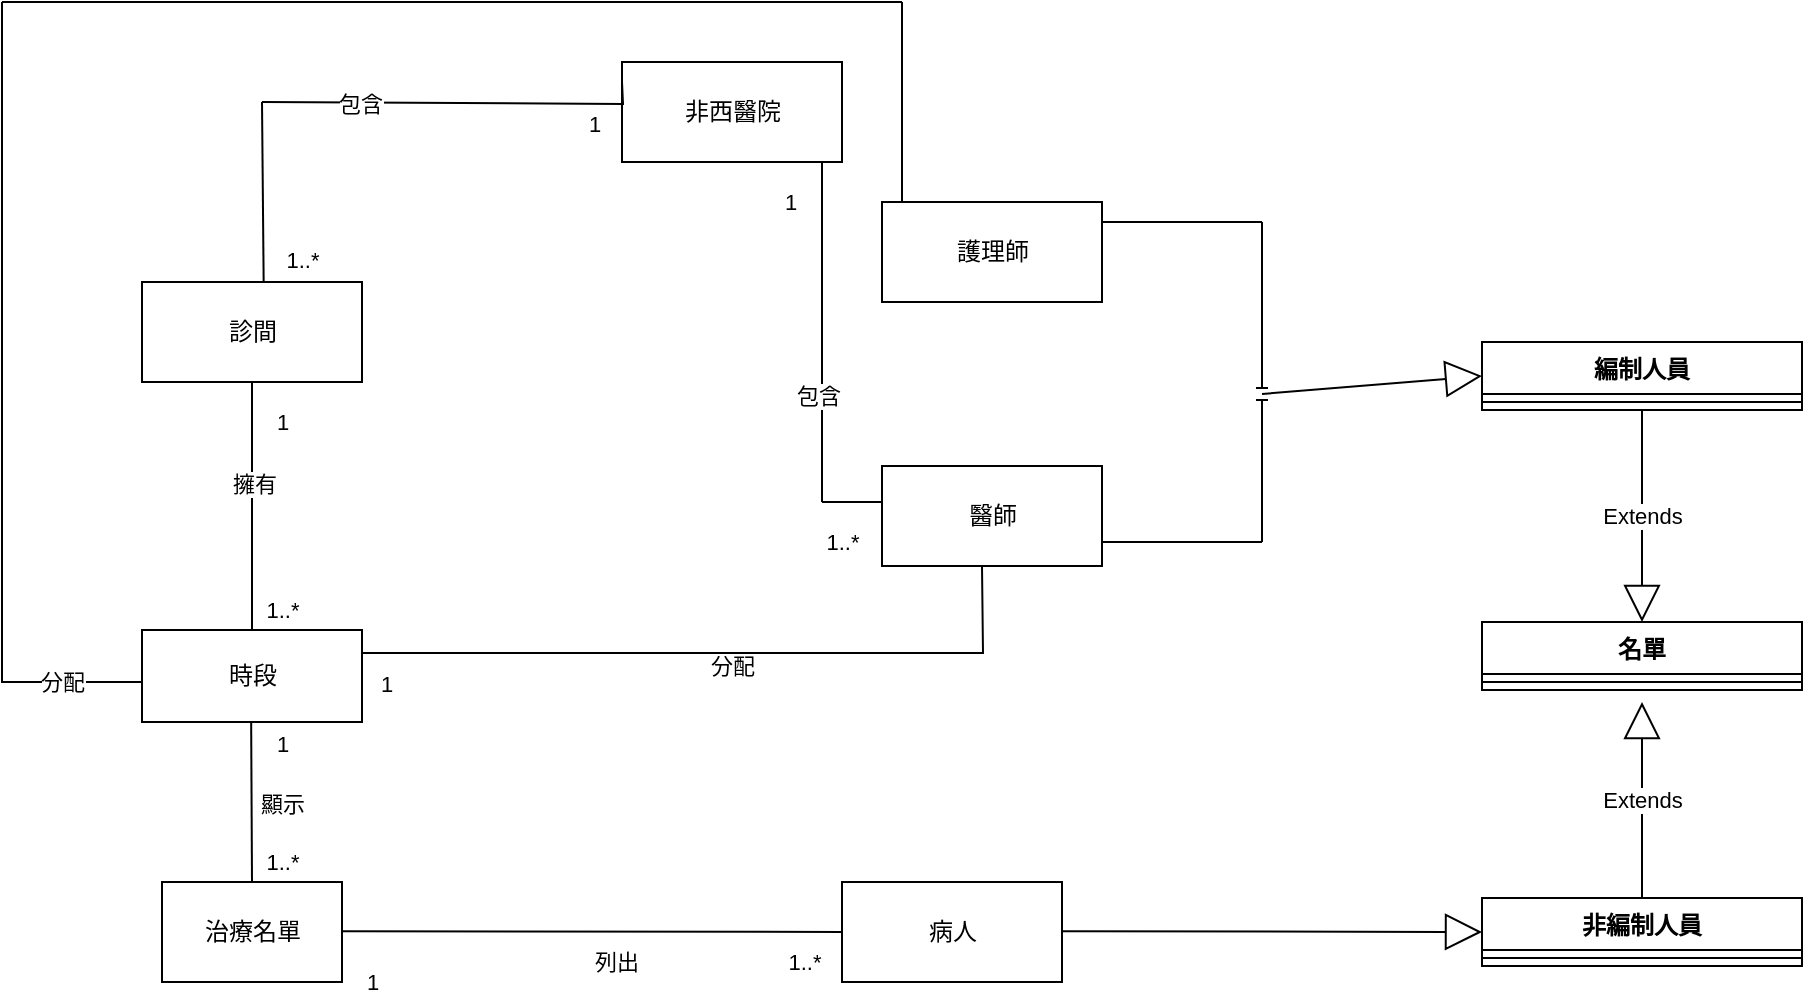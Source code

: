 <mxfile version="17.4.6" type="device"><diagram id="oKyxzHDayaN0CAhAsXDF" name="非西醫院領域模型"><mxGraphModel dx="1422" dy="762" grid="1" gridSize="10" guides="1" tooltips="1" connect="1" arrows="1" fold="1" page="1" pageScale="1" pageWidth="827" pageHeight="1169" math="0" shadow="0"><root><mxCell id="0"/><mxCell id="1" parent="0"/><mxCell id="izdsdHvSE0MYUB7M-D_a-1" value="非西醫院" style="html=1;" vertex="1" parent="1"><mxGeometry x="320" y="60" width="110" height="50" as="geometry"/></mxCell><mxCell id="izdsdHvSE0MYUB7M-D_a-2" value="診間" style="html=1;" vertex="1" parent="1"><mxGeometry x="80" y="170" width="110" height="50" as="geometry"/></mxCell><mxCell id="izdsdHvSE0MYUB7M-D_a-3" value="時段" style="html=1;" vertex="1" parent="1"><mxGeometry x="80" y="344" width="110" height="46" as="geometry"/></mxCell><mxCell id="izdsdHvSE0MYUB7M-D_a-4" value="醫師" style="html=1;" vertex="1" parent="1"><mxGeometry x="450" y="262" width="110" height="50" as="geometry"/></mxCell><mxCell id="izdsdHvSE0MYUB7M-D_a-5" value="治療名單" style="html=1;" vertex="1" parent="1"><mxGeometry x="90" y="470" width="90" height="50" as="geometry"/></mxCell><mxCell id="izdsdHvSE0MYUB7M-D_a-6" value="護理師" style="html=1;" vertex="1" parent="1"><mxGeometry x="450" y="130" width="110" height="50" as="geometry"/></mxCell><mxCell id="izdsdHvSE0MYUB7M-D_a-7" value="非編制人員" style="swimlane;fontStyle=1;align=center;verticalAlign=top;childLayout=stackLayout;horizontal=1;startSize=26;horizontalStack=0;resizeParent=1;resizeParentMax=0;resizeLast=0;collapsible=1;marginBottom=0;" vertex="1" parent="1"><mxGeometry x="750" y="478" width="160" height="34" as="geometry"><mxRectangle x="440" y="200" width="80" height="26" as="alternateBounds"/></mxGeometry></mxCell><mxCell id="izdsdHvSE0MYUB7M-D_a-8" value="" style="line;strokeWidth=1;fillColor=none;align=left;verticalAlign=middle;spacingTop=-1;spacingLeft=3;spacingRight=3;rotatable=0;labelPosition=right;points=[];portConstraint=eastwest;" vertex="1" parent="izdsdHvSE0MYUB7M-D_a-7"><mxGeometry y="26" width="160" height="8" as="geometry"/></mxCell><mxCell id="izdsdHvSE0MYUB7M-D_a-9" value="編制人員" style="swimlane;fontStyle=1;align=center;verticalAlign=top;childLayout=stackLayout;horizontal=1;startSize=26;horizontalStack=0;resizeParent=1;resizeParentMax=0;resizeLast=0;collapsible=1;marginBottom=0;" vertex="1" parent="1"><mxGeometry x="750" y="200" width="160" height="34" as="geometry"><mxRectangle x="440" y="200" width="80" height="26" as="alternateBounds"/></mxGeometry></mxCell><mxCell id="izdsdHvSE0MYUB7M-D_a-10" value="" style="endArrow=block;endSize=16;endFill=0;html=1;rounded=0;shadow=0;sketch=0;strokeWidth=1;jumpStyle=line;entryX=0;entryY=0.5;entryDx=0;entryDy=0;" edge="1" parent="izdsdHvSE0MYUB7M-D_a-9" target="izdsdHvSE0MYUB7M-D_a-9"><mxGeometry width="160" relative="1" as="geometry"><mxPoint x="-110" y="26" as="sourcePoint"/><mxPoint x="50" y="26" as="targetPoint"/></mxGeometry></mxCell><mxCell id="izdsdHvSE0MYUB7M-D_a-11" value="" style="line;strokeWidth=1;fillColor=none;align=left;verticalAlign=middle;spacingTop=-1;spacingLeft=3;spacingRight=3;rotatable=0;labelPosition=right;points=[];portConstraint=eastwest;" vertex="1" parent="izdsdHvSE0MYUB7M-D_a-9"><mxGeometry y="26" width="160" height="8" as="geometry"/></mxCell><mxCell id="izdsdHvSE0MYUB7M-D_a-12" value="病人" style="html=1;" vertex="1" parent="1"><mxGeometry x="430" y="470" width="110" height="50" as="geometry"/></mxCell><mxCell id="izdsdHvSE0MYUB7M-D_a-13" value="名單" style="swimlane;fontStyle=1;align=center;verticalAlign=top;childLayout=stackLayout;horizontal=1;startSize=26;horizontalStack=0;resizeParent=1;resizeParentMax=0;resizeLast=0;collapsible=1;marginBottom=0;" vertex="1" parent="1"><mxGeometry x="750" y="340" width="160" height="34" as="geometry"><mxRectangle x="440" y="200" width="80" height="26" as="alternateBounds"/></mxGeometry></mxCell><mxCell id="izdsdHvSE0MYUB7M-D_a-14" value="" style="line;strokeWidth=1;fillColor=none;align=left;verticalAlign=middle;spacingTop=-1;spacingLeft=3;spacingRight=3;rotatable=0;labelPosition=right;points=[];portConstraint=eastwest;" vertex="1" parent="izdsdHvSE0MYUB7M-D_a-13"><mxGeometry y="26" width="160" height="8" as="geometry"/></mxCell><mxCell id="izdsdHvSE0MYUB7M-D_a-15" value="" style="endArrow=none;html=1;rounded=0;" edge="1" parent="1"><mxGeometry width="50" height="50" relative="1" as="geometry"><mxPoint x="420" y="280" as="sourcePoint"/><mxPoint x="420" y="110" as="targetPoint"/></mxGeometry></mxCell><mxCell id="izdsdHvSE0MYUB7M-D_a-16" value="1" style="edgeLabel;html=1;align=center;verticalAlign=middle;resizable=0;points=[];" vertex="1" connectable="0" parent="izdsdHvSE0MYUB7M-D_a-15"><mxGeometry x="0.824" y="1" relative="1" as="geometry"><mxPoint x="-15" y="5" as="offset"/></mxGeometry></mxCell><mxCell id="izdsdHvSE0MYUB7M-D_a-17" value="1..*" style="edgeLabel;html=1;align=center;verticalAlign=middle;resizable=0;points=[];" vertex="1" connectable="0" parent="izdsdHvSE0MYUB7M-D_a-15"><mxGeometry x="-0.843" y="1" relative="1" as="geometry"><mxPoint x="11" y="33" as="offset"/></mxGeometry></mxCell><mxCell id="izdsdHvSE0MYUB7M-D_a-18" value="包含" style="edgeLabel;html=1;align=center;verticalAlign=middle;resizable=0;points=[];" vertex="1" connectable="0" parent="izdsdHvSE0MYUB7M-D_a-15"><mxGeometry x="-0.372" y="2" relative="1" as="geometry"><mxPoint as="offset"/></mxGeometry></mxCell><mxCell id="izdsdHvSE0MYUB7M-D_a-19" value="" style="endArrow=none;html=1;rounded=0;" edge="1" parent="1"><mxGeometry width="50" height="50" relative="1" as="geometry"><mxPoint x="420" y="280" as="sourcePoint"/><mxPoint x="450" y="280" as="targetPoint"/></mxGeometry></mxCell><mxCell id="izdsdHvSE0MYUB7M-D_a-20" value="" style="endArrow=none;html=1;edgeStyle=orthogonalEdgeStyle;rounded=0;shadow=0;sketch=0;strokeWidth=1;jumpStyle=line;" edge="1" parent="1"><mxGeometry relative="1" as="geometry"><mxPoint x="140" y="80" as="sourcePoint"/><mxPoint x="320" y="70" as="targetPoint"/></mxGeometry></mxCell><mxCell id="izdsdHvSE0MYUB7M-D_a-21" value="1" style="edgeLabel;html=1;align=center;verticalAlign=middle;resizable=0;points=[];" vertex="1" connectable="0" parent="izdsdHvSE0MYUB7M-D_a-20"><mxGeometry x="0.727" relative="1" as="geometry"><mxPoint y="10" as="offset"/></mxGeometry></mxCell><mxCell id="izdsdHvSE0MYUB7M-D_a-22" value="包含" style="edgeLabel;html=1;align=center;verticalAlign=middle;resizable=0;points=[];" vertex="1" connectable="0" parent="izdsdHvSE0MYUB7M-D_a-20"><mxGeometry x="-0.491" relative="1" as="geometry"><mxPoint as="offset"/></mxGeometry></mxCell><mxCell id="izdsdHvSE0MYUB7M-D_a-23" value="" style="endArrow=none;html=1;edgeStyle=orthogonalEdgeStyle;rounded=0;shadow=0;sketch=0;strokeWidth=1;jumpStyle=line;entryX=0;entryY=0.5;entryDx=0;entryDy=0;" edge="1" parent="1" target="izdsdHvSE0MYUB7M-D_a-12"><mxGeometry relative="1" as="geometry"><mxPoint x="180" y="494.58" as="sourcePoint"/><mxPoint x="340" y="494.58" as="targetPoint"/></mxGeometry></mxCell><mxCell id="izdsdHvSE0MYUB7M-D_a-24" value="1" style="edgeLabel;html=1;align=center;verticalAlign=middle;resizable=0;points=[];" vertex="1" connectable="0" parent="izdsdHvSE0MYUB7M-D_a-23"><mxGeometry x="-0.88" y="3" relative="1" as="geometry"><mxPoint y="28" as="offset"/></mxGeometry></mxCell><mxCell id="izdsdHvSE0MYUB7M-D_a-25" value="1..*" style="edgeLabel;html=1;align=center;verticalAlign=middle;resizable=0;points=[];" vertex="1" connectable="0" parent="izdsdHvSE0MYUB7M-D_a-23"><mxGeometry x="0.847" relative="1" as="geometry"><mxPoint y="15" as="offset"/></mxGeometry></mxCell><mxCell id="izdsdHvSE0MYUB7M-D_a-26" value="列出" style="edgeLabel;html=1;align=center;verticalAlign=middle;resizable=0;points=[];" vertex="1" connectable="0" parent="izdsdHvSE0MYUB7M-D_a-23"><mxGeometry x="0.095" y="3" relative="1" as="geometry"><mxPoint y="18" as="offset"/></mxGeometry></mxCell><mxCell id="izdsdHvSE0MYUB7M-D_a-27" value="" style="endArrow=none;html=1;edgeStyle=orthogonalEdgeStyle;rounded=0;shadow=0;sketch=0;strokeWidth=1;jumpStyle=line;exitX=0.553;exitY=0;exitDx=0;exitDy=0;exitPerimeter=0;" edge="1" parent="1" source="izdsdHvSE0MYUB7M-D_a-2"><mxGeometry relative="1" as="geometry"><mxPoint x="50" y="120" as="sourcePoint"/><mxPoint x="140" y="80" as="targetPoint"/></mxGeometry></mxCell><mxCell id="izdsdHvSE0MYUB7M-D_a-28" value="1..*" style="edgeLabel;html=1;align=center;verticalAlign=middle;resizable=0;points=[];" vertex="1" connectable="0" parent="izdsdHvSE0MYUB7M-D_a-27"><mxGeometry x="-0.761" y="2" relative="1" as="geometry"><mxPoint x="21" as="offset"/></mxGeometry></mxCell><mxCell id="izdsdHvSE0MYUB7M-D_a-29" value="" style="endArrow=none;html=1;edgeStyle=orthogonalEdgeStyle;rounded=0;shadow=0;sketch=0;strokeWidth=1;jumpStyle=line;entryX=0.5;entryY=0;entryDx=0;entryDy=0;" edge="1" parent="1" target="izdsdHvSE0MYUB7M-D_a-3"><mxGeometry relative="1" as="geometry"><mxPoint x="135" y="220" as="sourcePoint"/><mxPoint x="134.58" y="378" as="targetPoint"/></mxGeometry></mxCell><mxCell id="izdsdHvSE0MYUB7M-D_a-30" value="1" style="edgeLabel;html=1;align=center;verticalAlign=middle;resizable=0;points=[];" vertex="1" connectable="0" parent="izdsdHvSE0MYUB7M-D_a-29"><mxGeometry x="-0.691" y="2" relative="1" as="geometry"><mxPoint x="13" y="1" as="offset"/></mxGeometry></mxCell><mxCell id="izdsdHvSE0MYUB7M-D_a-31" value="1..*" style="edgeLabel;html=1;align=center;verticalAlign=middle;resizable=0;points=[];" vertex="1" connectable="0" parent="izdsdHvSE0MYUB7M-D_a-29"><mxGeometry x="0.828" y="2" relative="1" as="geometry"><mxPoint x="13" as="offset"/></mxGeometry></mxCell><mxCell id="izdsdHvSE0MYUB7M-D_a-32" value="擁有" style="edgeLabel;html=1;align=center;verticalAlign=middle;resizable=0;points=[];" vertex="1" connectable="0" parent="izdsdHvSE0MYUB7M-D_a-29"><mxGeometry x="-0.18" relative="1" as="geometry"><mxPoint as="offset"/></mxGeometry></mxCell><mxCell id="izdsdHvSE0MYUB7M-D_a-33" value="" style="endArrow=none;html=1;edgeStyle=orthogonalEdgeStyle;rounded=0;shadow=0;sketch=0;strokeWidth=1;jumpStyle=line;entryX=0.5;entryY=0;entryDx=0;entryDy=0;" edge="1" parent="1" target="izdsdHvSE0MYUB7M-D_a-5"><mxGeometry relative="1" as="geometry"><mxPoint x="134.58" y="390" as="sourcePoint"/><mxPoint x="134.58" y="550" as="targetPoint"/></mxGeometry></mxCell><mxCell id="izdsdHvSE0MYUB7M-D_a-34" value="1" style="edgeLabel;html=1;align=center;verticalAlign=middle;resizable=0;points=[];" vertex="1" connectable="0" parent="izdsdHvSE0MYUB7M-D_a-33"><mxGeometry x="-0.731" y="2" relative="1" as="geometry"><mxPoint x="13" as="offset"/></mxGeometry></mxCell><mxCell id="izdsdHvSE0MYUB7M-D_a-35" value="1..*" style="edgeLabel;html=1;align=center;verticalAlign=middle;resizable=0;points=[];" vertex="1" connectable="0" parent="izdsdHvSE0MYUB7M-D_a-33"><mxGeometry x="0.731" y="1" relative="1" as="geometry"><mxPoint x="14" as="offset"/></mxGeometry></mxCell><mxCell id="izdsdHvSE0MYUB7M-D_a-36" value="顯示" style="edgeLabel;html=1;align=center;verticalAlign=middle;resizable=0;points=[];" vertex="1" connectable="0" parent="izdsdHvSE0MYUB7M-D_a-33"><mxGeometry x="0.212" y="2" relative="1" as="geometry"><mxPoint x="13" y="-8" as="offset"/></mxGeometry></mxCell><mxCell id="izdsdHvSE0MYUB7M-D_a-37" value="" style="endArrow=none;html=1;edgeStyle=orthogonalEdgeStyle;rounded=0;shadow=0;sketch=0;strokeWidth=1;jumpStyle=line;exitX=1;exitY=0.25;exitDx=0;exitDy=0;" edge="1" parent="1" source="izdsdHvSE0MYUB7M-D_a-3"><mxGeometry relative="1" as="geometry"><mxPoint x="370" y="358" as="sourcePoint"/><mxPoint x="500" y="312" as="targetPoint"/></mxGeometry></mxCell><mxCell id="izdsdHvSE0MYUB7M-D_a-38" value="分配" style="edgeLabel;html=1;align=center;verticalAlign=middle;resizable=0;points=[];" vertex="1" connectable="0" parent="izdsdHvSE0MYUB7M-D_a-37"><mxGeometry x="0.945" y="1" relative="1" as="geometry"><mxPoint x="-124" y="40" as="offset"/></mxGeometry></mxCell><mxCell id="izdsdHvSE0MYUB7M-D_a-39" value="1" style="edgeLabel;html=1;align=center;verticalAlign=middle;resizable=0;points=[];" vertex="1" connectable="0" parent="izdsdHvSE0MYUB7M-D_a-37"><mxGeometry x="-0.934" y="-1" relative="1" as="geometry"><mxPoint y="14" as="offset"/></mxGeometry></mxCell><mxCell id="izdsdHvSE0MYUB7M-D_a-40" value="" style="endArrow=none;html=1;edgeStyle=orthogonalEdgeStyle;rounded=0;shadow=0;sketch=0;strokeWidth=1;jumpStyle=line;" edge="1" parent="1"><mxGeometry relative="1" as="geometry"><mxPoint x="460" y="30" as="sourcePoint"/><mxPoint x="460" y="130" as="targetPoint"/></mxGeometry></mxCell><mxCell id="izdsdHvSE0MYUB7M-D_a-41" value="" style="endArrow=none;html=1;edgeStyle=orthogonalEdgeStyle;rounded=0;shadow=0;sketch=0;strokeWidth=1;jumpStyle=line;" edge="1" parent="1"><mxGeometry relative="1" as="geometry"><mxPoint x="460" y="30" as="sourcePoint"/><mxPoint x="10" y="30" as="targetPoint"/><Array as="points"><mxPoint x="370" y="30"/><mxPoint x="370" y="30"/></Array></mxGeometry></mxCell><mxCell id="izdsdHvSE0MYUB7M-D_a-42" value="" style="endArrow=none;html=1;edgeStyle=orthogonalEdgeStyle;rounded=0;shadow=0;sketch=0;strokeWidth=1;jumpStyle=line;" edge="1" parent="1"><mxGeometry relative="1" as="geometry"><mxPoint x="10" y="30" as="sourcePoint"/><mxPoint x="10" y="370" as="targetPoint"/><Array as="points"><mxPoint x="10" y="195"/><mxPoint x="10" y="195"/></Array></mxGeometry></mxCell><mxCell id="izdsdHvSE0MYUB7M-D_a-43" value="" style="endArrow=none;html=1;edgeStyle=orthogonalEdgeStyle;rounded=0;shadow=0;sketch=0;strokeWidth=1;jumpStyle=line;" edge="1" parent="1"><mxGeometry relative="1" as="geometry"><mxPoint x="10" y="368.44" as="sourcePoint"/><mxPoint x="80" y="368.02" as="targetPoint"/><Array as="points"><mxPoint x="10" y="370"/><mxPoint x="80" y="370"/></Array></mxGeometry></mxCell><mxCell id="izdsdHvSE0MYUB7M-D_a-44" value="分配" style="edgeLabel;html=1;align=center;verticalAlign=middle;resizable=0;points=[];" vertex="1" connectable="0" parent="izdsdHvSE0MYUB7M-D_a-43"><mxGeometry x="0.561" relative="1" as="geometry"><mxPoint x="-26" as="offset"/></mxGeometry></mxCell><mxCell id="izdsdHvSE0MYUB7M-D_a-45" value="" style="endArrow=block;endSize=16;endFill=0;html=1;rounded=0;shadow=0;sketch=0;strokeWidth=1;jumpStyle=line;entryX=0;entryY=0.5;entryDx=0;entryDy=0;" edge="1" parent="1" target="izdsdHvSE0MYUB7M-D_a-7"><mxGeometry width="160" relative="1" as="geometry"><mxPoint x="540" y="494.58" as="sourcePoint"/><mxPoint x="700" y="494.58" as="targetPoint"/></mxGeometry></mxCell><mxCell id="izdsdHvSE0MYUB7M-D_a-46" value="" style="endArrow=none;html=1;edgeStyle=orthogonalEdgeStyle;rounded=0;shadow=0;sketch=0;strokeWidth=1;jumpStyle=line;" edge="1" parent="1"><mxGeometry relative="1" as="geometry"><mxPoint x="640" y="300" as="sourcePoint"/><mxPoint x="560" y="300" as="targetPoint"/><Array as="points"><mxPoint x="580" y="300"/><mxPoint x="580" y="300"/></Array></mxGeometry></mxCell><mxCell id="izdsdHvSE0MYUB7M-D_a-47" value="" style="endArrow=none;html=1;edgeStyle=orthogonalEdgeStyle;rounded=0;shadow=0;sketch=0;strokeWidth=1;jumpStyle=line;" edge="1" parent="1"><mxGeometry relative="1" as="geometry"><mxPoint x="640" y="140.0" as="sourcePoint"/><mxPoint x="560" y="140.0" as="targetPoint"/><Array as="points"><mxPoint x="580" y="140.0"/><mxPoint x="580" y="140.0"/></Array></mxGeometry></mxCell><mxCell id="izdsdHvSE0MYUB7M-D_a-48" value="" style="endArrow=none;html=1;edgeStyle=orthogonalEdgeStyle;rounded=0;shadow=0;sketch=0;strokeWidth=1;jumpStyle=line;" edge="1" parent="1"><mxGeometry relative="1" as="geometry"><mxPoint x="640" y="140" as="sourcePoint"/><mxPoint x="640" y="300" as="targetPoint"/></mxGeometry></mxCell><mxCell id="izdsdHvSE0MYUB7M-D_a-49" value="Extends" style="endArrow=block;endSize=16;endFill=0;html=1;rounded=0;shadow=0;sketch=0;strokeWidth=1;jumpStyle=line;entryX=0.5;entryY=0;entryDx=0;entryDy=0;exitX=0.5;exitY=1;exitDx=0;exitDy=0;" edge="1" parent="1" source="izdsdHvSE0MYUB7M-D_a-9" target="izdsdHvSE0MYUB7M-D_a-13"><mxGeometry width="160" relative="1" as="geometry"><mxPoint x="760" y="320" as="sourcePoint"/><mxPoint x="920" y="320" as="targetPoint"/></mxGeometry></mxCell><mxCell id="izdsdHvSE0MYUB7M-D_a-50" value="Extends" style="endArrow=block;endSize=16;endFill=0;html=1;rounded=0;shadow=0;sketch=0;strokeWidth=1;jumpStyle=line;exitX=0.5;exitY=0;exitDx=0;exitDy=0;" edge="1" parent="1" source="izdsdHvSE0MYUB7M-D_a-7"><mxGeometry width="160" relative="1" as="geometry"><mxPoint x="710" y="410" as="sourcePoint"/><mxPoint x="830" y="380" as="targetPoint"/></mxGeometry></mxCell></root></mxGraphModel></diagram></mxfile>